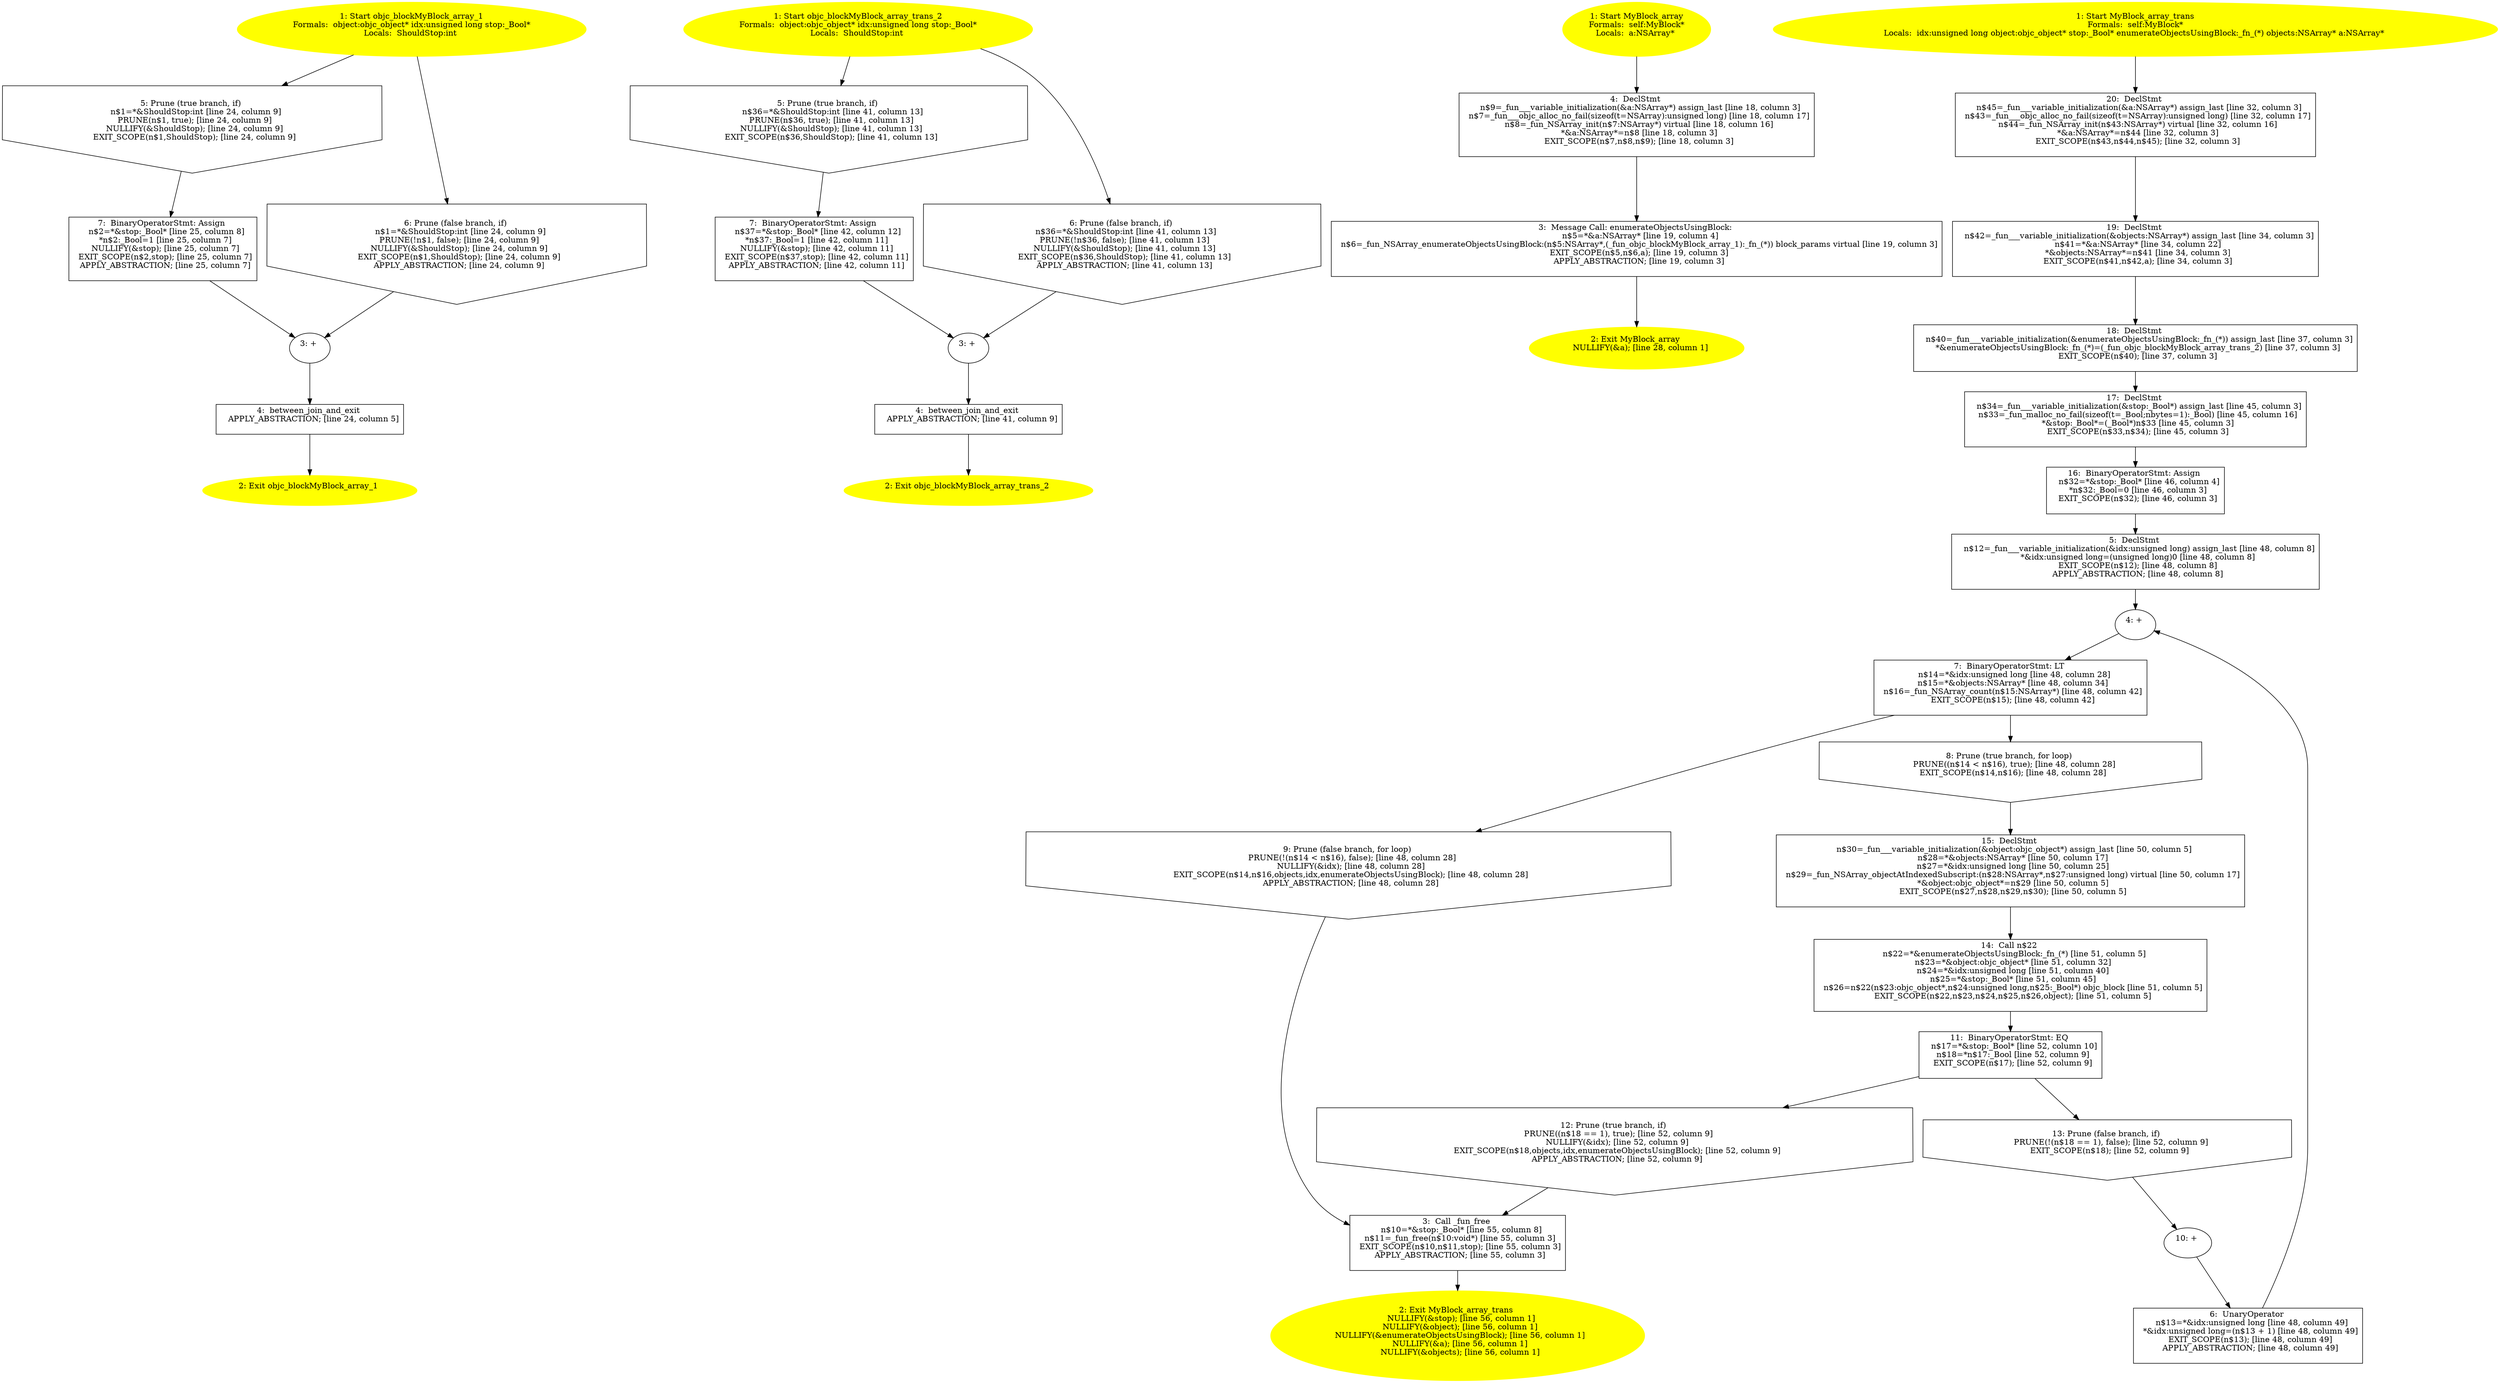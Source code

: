 /* @generated */
digraph cfg {
"objc_blockMyBlock_array_1(struct objc_object).7651ebbbe5ad11f35ec8fca80283945b_1" [label="1: Start objc_blockMyBlock_array_1\nFormals:  object:objc_object* idx:unsigned long stop:_Bool*\nLocals:  ShouldStop:int \n  " color=yellow style=filled]
	

	 "objc_blockMyBlock_array_1(struct objc_object).7651ebbbe5ad11f35ec8fca80283945b_1" -> "objc_blockMyBlock_array_1(struct objc_object).7651ebbbe5ad11f35ec8fca80283945b_5" ;
	 "objc_blockMyBlock_array_1(struct objc_object).7651ebbbe5ad11f35ec8fca80283945b_1" -> "objc_blockMyBlock_array_1(struct objc_object).7651ebbbe5ad11f35ec8fca80283945b_6" ;
"objc_blockMyBlock_array_1(struct objc_object).7651ebbbe5ad11f35ec8fca80283945b_2" [label="2: Exit objc_blockMyBlock_array_1 \n  " color=yellow style=filled]
	

"objc_blockMyBlock_array_1(struct objc_object).7651ebbbe5ad11f35ec8fca80283945b_3" [label="3: + \n  " ]
	

	 "objc_blockMyBlock_array_1(struct objc_object).7651ebbbe5ad11f35ec8fca80283945b_3" -> "objc_blockMyBlock_array_1(struct objc_object).7651ebbbe5ad11f35ec8fca80283945b_4" ;
"objc_blockMyBlock_array_1(struct objc_object).7651ebbbe5ad11f35ec8fca80283945b_4" [label="4:  between_join_and_exit \n   APPLY_ABSTRACTION; [line 24, column 5]\n " shape="box"]
	

	 "objc_blockMyBlock_array_1(struct objc_object).7651ebbbe5ad11f35ec8fca80283945b_4" -> "objc_blockMyBlock_array_1(struct objc_object).7651ebbbe5ad11f35ec8fca80283945b_2" ;
"objc_blockMyBlock_array_1(struct objc_object).7651ebbbe5ad11f35ec8fca80283945b_5" [label="5: Prune (true branch, if) \n   n$1=*&ShouldStop:int [line 24, column 9]\n  PRUNE(n$1, true); [line 24, column 9]\n  NULLIFY(&ShouldStop); [line 24, column 9]\n  EXIT_SCOPE(n$1,ShouldStop); [line 24, column 9]\n " shape="invhouse"]
	

	 "objc_blockMyBlock_array_1(struct objc_object).7651ebbbe5ad11f35ec8fca80283945b_5" -> "objc_blockMyBlock_array_1(struct objc_object).7651ebbbe5ad11f35ec8fca80283945b_7" ;
"objc_blockMyBlock_array_1(struct objc_object).7651ebbbe5ad11f35ec8fca80283945b_6" [label="6: Prune (false branch, if) \n   n$1=*&ShouldStop:int [line 24, column 9]\n  PRUNE(!n$1, false); [line 24, column 9]\n  NULLIFY(&ShouldStop); [line 24, column 9]\n  EXIT_SCOPE(n$1,ShouldStop); [line 24, column 9]\n  APPLY_ABSTRACTION; [line 24, column 9]\n " shape="invhouse"]
	

	 "objc_blockMyBlock_array_1(struct objc_object).7651ebbbe5ad11f35ec8fca80283945b_6" -> "objc_blockMyBlock_array_1(struct objc_object).7651ebbbe5ad11f35ec8fca80283945b_3" ;
"objc_blockMyBlock_array_1(struct objc_object).7651ebbbe5ad11f35ec8fca80283945b_7" [label="7:  BinaryOperatorStmt: Assign \n   n$2=*&stop:_Bool* [line 25, column 8]\n  *n$2:_Bool=1 [line 25, column 7]\n  NULLIFY(&stop); [line 25, column 7]\n  EXIT_SCOPE(n$2,stop); [line 25, column 7]\n  APPLY_ABSTRACTION; [line 25, column 7]\n " shape="box"]
	

	 "objc_blockMyBlock_array_1(struct objc_object).7651ebbbe5ad11f35ec8fca80283945b_7" -> "objc_blockMyBlock_array_1(struct objc_object).7651ebbbe5ad11f35ec8fca80283945b_3" ;
"objc_blockMyBlock_array_trans_2(struct objc_object).933574d9d3bae3fa7584d130e160b2ad_1" [label="1: Start objc_blockMyBlock_array_trans_2\nFormals:  object:objc_object* idx:unsigned long stop:_Bool*\nLocals:  ShouldStop:int \n  " color=yellow style=filled]
	

	 "objc_blockMyBlock_array_trans_2(struct objc_object).933574d9d3bae3fa7584d130e160b2ad_1" -> "objc_blockMyBlock_array_trans_2(struct objc_object).933574d9d3bae3fa7584d130e160b2ad_5" ;
	 "objc_blockMyBlock_array_trans_2(struct objc_object).933574d9d3bae3fa7584d130e160b2ad_1" -> "objc_blockMyBlock_array_trans_2(struct objc_object).933574d9d3bae3fa7584d130e160b2ad_6" ;
"objc_blockMyBlock_array_trans_2(struct objc_object).933574d9d3bae3fa7584d130e160b2ad_2" [label="2: Exit objc_blockMyBlock_array_trans_2 \n  " color=yellow style=filled]
	

"objc_blockMyBlock_array_trans_2(struct objc_object).933574d9d3bae3fa7584d130e160b2ad_3" [label="3: + \n  " ]
	

	 "objc_blockMyBlock_array_trans_2(struct objc_object).933574d9d3bae3fa7584d130e160b2ad_3" -> "objc_blockMyBlock_array_trans_2(struct objc_object).933574d9d3bae3fa7584d130e160b2ad_4" ;
"objc_blockMyBlock_array_trans_2(struct objc_object).933574d9d3bae3fa7584d130e160b2ad_4" [label="4:  between_join_and_exit \n   APPLY_ABSTRACTION; [line 41, column 9]\n " shape="box"]
	

	 "objc_blockMyBlock_array_trans_2(struct objc_object).933574d9d3bae3fa7584d130e160b2ad_4" -> "objc_blockMyBlock_array_trans_2(struct objc_object).933574d9d3bae3fa7584d130e160b2ad_2" ;
"objc_blockMyBlock_array_trans_2(struct objc_object).933574d9d3bae3fa7584d130e160b2ad_5" [label="5: Prune (true branch, if) \n   n$36=*&ShouldStop:int [line 41, column 13]\n  PRUNE(n$36, true); [line 41, column 13]\n  NULLIFY(&ShouldStop); [line 41, column 13]\n  EXIT_SCOPE(n$36,ShouldStop); [line 41, column 13]\n " shape="invhouse"]
	

	 "objc_blockMyBlock_array_trans_2(struct objc_object).933574d9d3bae3fa7584d130e160b2ad_5" -> "objc_blockMyBlock_array_trans_2(struct objc_object).933574d9d3bae3fa7584d130e160b2ad_7" ;
"objc_blockMyBlock_array_trans_2(struct objc_object).933574d9d3bae3fa7584d130e160b2ad_6" [label="6: Prune (false branch, if) \n   n$36=*&ShouldStop:int [line 41, column 13]\n  PRUNE(!n$36, false); [line 41, column 13]\n  NULLIFY(&ShouldStop); [line 41, column 13]\n  EXIT_SCOPE(n$36,ShouldStop); [line 41, column 13]\n  APPLY_ABSTRACTION; [line 41, column 13]\n " shape="invhouse"]
	

	 "objc_blockMyBlock_array_trans_2(struct objc_object).933574d9d3bae3fa7584d130e160b2ad_6" -> "objc_blockMyBlock_array_trans_2(struct objc_object).933574d9d3bae3fa7584d130e160b2ad_3" ;
"objc_blockMyBlock_array_trans_2(struct objc_object).933574d9d3bae3fa7584d130e160b2ad_7" [label="7:  BinaryOperatorStmt: Assign \n   n$37=*&stop:_Bool* [line 42, column 12]\n  *n$37:_Bool=1 [line 42, column 11]\n  NULLIFY(&stop); [line 42, column 11]\n  EXIT_SCOPE(n$37,stop); [line 42, column 11]\n  APPLY_ABSTRACTION; [line 42, column 11]\n " shape="box"]
	

	 "objc_blockMyBlock_array_trans_2(struct objc_object).933574d9d3bae3fa7584d130e160b2ad_7" -> "objc_blockMyBlock_array_trans_2(struct objc_object).933574d9d3bae3fa7584d130e160b2ad_3" ;
"array#MyBlock#instance.8be6e5b5e968d186440e1931c9eb40de_1" [label="1: Start MyBlock_array\nFormals:  self:MyBlock*\nLocals:  a:NSArray* \n  " color=yellow style=filled]
	

	 "array#MyBlock#instance.8be6e5b5e968d186440e1931c9eb40de_1" -> "array#MyBlock#instance.8be6e5b5e968d186440e1931c9eb40de_4" ;
"array#MyBlock#instance.8be6e5b5e968d186440e1931c9eb40de_2" [label="2: Exit MyBlock_array \n   NULLIFY(&a); [line 28, column 1]\n " color=yellow style=filled]
	

"array#MyBlock#instance.8be6e5b5e968d186440e1931c9eb40de_3" [label="3:  Message Call: enumerateObjectsUsingBlock: \n   n$5=*&a:NSArray* [line 19, column 4]\n  n$6=_fun_NSArray_enumerateObjectsUsingBlock:(n$5:NSArray*,(_fun_objc_blockMyBlock_array_1):_fn_(*)) block_params virtual [line 19, column 3]\n  EXIT_SCOPE(n$5,n$6,a); [line 19, column 3]\n  APPLY_ABSTRACTION; [line 19, column 3]\n " shape="box"]
	

	 "array#MyBlock#instance.8be6e5b5e968d186440e1931c9eb40de_3" -> "array#MyBlock#instance.8be6e5b5e968d186440e1931c9eb40de_2" ;
"array#MyBlock#instance.8be6e5b5e968d186440e1931c9eb40de_4" [label="4:  DeclStmt \n   n$9=_fun___variable_initialization(&a:NSArray*) assign_last [line 18, column 3]\n  n$7=_fun___objc_alloc_no_fail(sizeof(t=NSArray):unsigned long) [line 18, column 17]\n  n$8=_fun_NSArray_init(n$7:NSArray*) virtual [line 18, column 16]\n  *&a:NSArray*=n$8 [line 18, column 3]\n  EXIT_SCOPE(n$7,n$8,n$9); [line 18, column 3]\n " shape="box"]
	

	 "array#MyBlock#instance.8be6e5b5e968d186440e1931c9eb40de_4" -> "array#MyBlock#instance.8be6e5b5e968d186440e1931c9eb40de_3" ;
"array_trans#MyBlock#instance.13289a590560d0628a3ae5174e716a32_1" [label="1: Start MyBlock_array_trans\nFormals:  self:MyBlock*\nLocals:  idx:unsigned long object:objc_object* stop:_Bool* enumerateObjectsUsingBlock:_fn_(*) objects:NSArray* a:NSArray* \n  " color=yellow style=filled]
	

	 "array_trans#MyBlock#instance.13289a590560d0628a3ae5174e716a32_1" -> "array_trans#MyBlock#instance.13289a590560d0628a3ae5174e716a32_20" ;
"array_trans#MyBlock#instance.13289a590560d0628a3ae5174e716a32_2" [label="2: Exit MyBlock_array_trans \n   NULLIFY(&stop); [line 56, column 1]\n  NULLIFY(&object); [line 56, column 1]\n  NULLIFY(&enumerateObjectsUsingBlock); [line 56, column 1]\n  NULLIFY(&a); [line 56, column 1]\n  NULLIFY(&objects); [line 56, column 1]\n " color=yellow style=filled]
	

"array_trans#MyBlock#instance.13289a590560d0628a3ae5174e716a32_3" [label="3:  Call _fun_free \n   n$10=*&stop:_Bool* [line 55, column 8]\n  n$11=_fun_free(n$10:void*) [line 55, column 3]\n  EXIT_SCOPE(n$10,n$11,stop); [line 55, column 3]\n  APPLY_ABSTRACTION; [line 55, column 3]\n " shape="box"]
	

	 "array_trans#MyBlock#instance.13289a590560d0628a3ae5174e716a32_3" -> "array_trans#MyBlock#instance.13289a590560d0628a3ae5174e716a32_2" ;
"array_trans#MyBlock#instance.13289a590560d0628a3ae5174e716a32_4" [label="4: + \n  " ]
	

	 "array_trans#MyBlock#instance.13289a590560d0628a3ae5174e716a32_4" -> "array_trans#MyBlock#instance.13289a590560d0628a3ae5174e716a32_7" ;
"array_trans#MyBlock#instance.13289a590560d0628a3ae5174e716a32_5" [label="5:  DeclStmt \n   n$12=_fun___variable_initialization(&idx:unsigned long) assign_last [line 48, column 8]\n  *&idx:unsigned long=(unsigned long)0 [line 48, column 8]\n  EXIT_SCOPE(n$12); [line 48, column 8]\n  APPLY_ABSTRACTION; [line 48, column 8]\n " shape="box"]
	

	 "array_trans#MyBlock#instance.13289a590560d0628a3ae5174e716a32_5" -> "array_trans#MyBlock#instance.13289a590560d0628a3ae5174e716a32_4" ;
"array_trans#MyBlock#instance.13289a590560d0628a3ae5174e716a32_6" [label="6:  UnaryOperator \n   n$13=*&idx:unsigned long [line 48, column 49]\n  *&idx:unsigned long=(n$13 + 1) [line 48, column 49]\n  EXIT_SCOPE(n$13); [line 48, column 49]\n  APPLY_ABSTRACTION; [line 48, column 49]\n " shape="box"]
	

	 "array_trans#MyBlock#instance.13289a590560d0628a3ae5174e716a32_6" -> "array_trans#MyBlock#instance.13289a590560d0628a3ae5174e716a32_4" ;
"array_trans#MyBlock#instance.13289a590560d0628a3ae5174e716a32_7" [label="7:  BinaryOperatorStmt: LT \n   n$14=*&idx:unsigned long [line 48, column 28]\n  n$15=*&objects:NSArray* [line 48, column 34]\n  n$16=_fun_NSArray_count(n$15:NSArray*) [line 48, column 42]\n  EXIT_SCOPE(n$15); [line 48, column 42]\n " shape="box"]
	

	 "array_trans#MyBlock#instance.13289a590560d0628a3ae5174e716a32_7" -> "array_trans#MyBlock#instance.13289a590560d0628a3ae5174e716a32_8" ;
	 "array_trans#MyBlock#instance.13289a590560d0628a3ae5174e716a32_7" -> "array_trans#MyBlock#instance.13289a590560d0628a3ae5174e716a32_9" ;
"array_trans#MyBlock#instance.13289a590560d0628a3ae5174e716a32_8" [label="8: Prune (true branch, for loop) \n   PRUNE((n$14 < n$16), true); [line 48, column 28]\n  EXIT_SCOPE(n$14,n$16); [line 48, column 28]\n " shape="invhouse"]
	

	 "array_trans#MyBlock#instance.13289a590560d0628a3ae5174e716a32_8" -> "array_trans#MyBlock#instance.13289a590560d0628a3ae5174e716a32_15" ;
"array_trans#MyBlock#instance.13289a590560d0628a3ae5174e716a32_9" [label="9: Prune (false branch, for loop) \n   PRUNE(!(n$14 < n$16), false); [line 48, column 28]\n  NULLIFY(&idx); [line 48, column 28]\n  EXIT_SCOPE(n$14,n$16,objects,idx,enumerateObjectsUsingBlock); [line 48, column 28]\n  APPLY_ABSTRACTION; [line 48, column 28]\n " shape="invhouse"]
	

	 "array_trans#MyBlock#instance.13289a590560d0628a3ae5174e716a32_9" -> "array_trans#MyBlock#instance.13289a590560d0628a3ae5174e716a32_3" ;
"array_trans#MyBlock#instance.13289a590560d0628a3ae5174e716a32_10" [label="10: + \n  " ]
	

	 "array_trans#MyBlock#instance.13289a590560d0628a3ae5174e716a32_10" -> "array_trans#MyBlock#instance.13289a590560d0628a3ae5174e716a32_6" ;
"array_trans#MyBlock#instance.13289a590560d0628a3ae5174e716a32_11" [label="11:  BinaryOperatorStmt: EQ \n   n$17=*&stop:_Bool* [line 52, column 10]\n  n$18=*n$17:_Bool [line 52, column 9]\n  EXIT_SCOPE(n$17); [line 52, column 9]\n " shape="box"]
	

	 "array_trans#MyBlock#instance.13289a590560d0628a3ae5174e716a32_11" -> "array_trans#MyBlock#instance.13289a590560d0628a3ae5174e716a32_12" ;
	 "array_trans#MyBlock#instance.13289a590560d0628a3ae5174e716a32_11" -> "array_trans#MyBlock#instance.13289a590560d0628a3ae5174e716a32_13" ;
"array_trans#MyBlock#instance.13289a590560d0628a3ae5174e716a32_12" [label="12: Prune (true branch, if) \n   PRUNE((n$18 == 1), true); [line 52, column 9]\n  NULLIFY(&idx); [line 52, column 9]\n  EXIT_SCOPE(n$18,objects,idx,enumerateObjectsUsingBlock); [line 52, column 9]\n  APPLY_ABSTRACTION; [line 52, column 9]\n " shape="invhouse"]
	

	 "array_trans#MyBlock#instance.13289a590560d0628a3ae5174e716a32_12" -> "array_trans#MyBlock#instance.13289a590560d0628a3ae5174e716a32_3" ;
"array_trans#MyBlock#instance.13289a590560d0628a3ae5174e716a32_13" [label="13: Prune (false branch, if) \n   PRUNE(!(n$18 == 1), false); [line 52, column 9]\n  EXIT_SCOPE(n$18); [line 52, column 9]\n " shape="invhouse"]
	

	 "array_trans#MyBlock#instance.13289a590560d0628a3ae5174e716a32_13" -> "array_trans#MyBlock#instance.13289a590560d0628a3ae5174e716a32_10" ;
"array_trans#MyBlock#instance.13289a590560d0628a3ae5174e716a32_14" [label="14:  Call n$22 \n   n$22=*&enumerateObjectsUsingBlock:_fn_(*) [line 51, column 5]\n  n$23=*&object:objc_object* [line 51, column 32]\n  n$24=*&idx:unsigned long [line 51, column 40]\n  n$25=*&stop:_Bool* [line 51, column 45]\n  n$26=n$22(n$23:objc_object*,n$24:unsigned long,n$25:_Bool*) objc_block [line 51, column 5]\n  EXIT_SCOPE(n$22,n$23,n$24,n$25,n$26,object); [line 51, column 5]\n " shape="box"]
	

	 "array_trans#MyBlock#instance.13289a590560d0628a3ae5174e716a32_14" -> "array_trans#MyBlock#instance.13289a590560d0628a3ae5174e716a32_11" ;
"array_trans#MyBlock#instance.13289a590560d0628a3ae5174e716a32_15" [label="15:  DeclStmt \n   n$30=_fun___variable_initialization(&object:objc_object*) assign_last [line 50, column 5]\n  n$28=*&objects:NSArray* [line 50, column 17]\n  n$27=*&idx:unsigned long [line 50, column 25]\n  n$29=_fun_NSArray_objectAtIndexedSubscript:(n$28:NSArray*,n$27:unsigned long) virtual [line 50, column 17]\n  *&object:objc_object*=n$29 [line 50, column 5]\n  EXIT_SCOPE(n$27,n$28,n$29,n$30); [line 50, column 5]\n " shape="box"]
	

	 "array_trans#MyBlock#instance.13289a590560d0628a3ae5174e716a32_15" -> "array_trans#MyBlock#instance.13289a590560d0628a3ae5174e716a32_14" ;
"array_trans#MyBlock#instance.13289a590560d0628a3ae5174e716a32_16" [label="16:  BinaryOperatorStmt: Assign \n   n$32=*&stop:_Bool* [line 46, column 4]\n  *n$32:_Bool=0 [line 46, column 3]\n  EXIT_SCOPE(n$32); [line 46, column 3]\n " shape="box"]
	

	 "array_trans#MyBlock#instance.13289a590560d0628a3ae5174e716a32_16" -> "array_trans#MyBlock#instance.13289a590560d0628a3ae5174e716a32_5" ;
"array_trans#MyBlock#instance.13289a590560d0628a3ae5174e716a32_17" [label="17:  DeclStmt \n   n$34=_fun___variable_initialization(&stop:_Bool*) assign_last [line 45, column 3]\n  n$33=_fun_malloc_no_fail(sizeof(t=_Bool;nbytes=1):_Bool) [line 45, column 16]\n  *&stop:_Bool*=(_Bool*)n$33 [line 45, column 3]\n  EXIT_SCOPE(n$33,n$34); [line 45, column 3]\n " shape="box"]
	

	 "array_trans#MyBlock#instance.13289a590560d0628a3ae5174e716a32_17" -> "array_trans#MyBlock#instance.13289a590560d0628a3ae5174e716a32_16" ;
"array_trans#MyBlock#instance.13289a590560d0628a3ae5174e716a32_18" [label="18:  DeclStmt \n   n$40=_fun___variable_initialization(&enumerateObjectsUsingBlock:_fn_(*)) assign_last [line 37, column 3]\n  *&enumerateObjectsUsingBlock:_fn_(*)=(_fun_objc_blockMyBlock_array_trans_2) [line 37, column 3]\n  EXIT_SCOPE(n$40); [line 37, column 3]\n " shape="box"]
	

	 "array_trans#MyBlock#instance.13289a590560d0628a3ae5174e716a32_18" -> "array_trans#MyBlock#instance.13289a590560d0628a3ae5174e716a32_17" ;
"array_trans#MyBlock#instance.13289a590560d0628a3ae5174e716a32_19" [label="19:  DeclStmt \n   n$42=_fun___variable_initialization(&objects:NSArray*) assign_last [line 34, column 3]\n  n$41=*&a:NSArray* [line 34, column 22]\n  *&objects:NSArray*=n$41 [line 34, column 3]\n  EXIT_SCOPE(n$41,n$42,a); [line 34, column 3]\n " shape="box"]
	

	 "array_trans#MyBlock#instance.13289a590560d0628a3ae5174e716a32_19" -> "array_trans#MyBlock#instance.13289a590560d0628a3ae5174e716a32_18" ;
"array_trans#MyBlock#instance.13289a590560d0628a3ae5174e716a32_20" [label="20:  DeclStmt \n   n$45=_fun___variable_initialization(&a:NSArray*) assign_last [line 32, column 3]\n  n$43=_fun___objc_alloc_no_fail(sizeof(t=NSArray):unsigned long) [line 32, column 17]\n  n$44=_fun_NSArray_init(n$43:NSArray*) virtual [line 32, column 16]\n  *&a:NSArray*=n$44 [line 32, column 3]\n  EXIT_SCOPE(n$43,n$44,n$45); [line 32, column 3]\n " shape="box"]
	

	 "array_trans#MyBlock#instance.13289a590560d0628a3ae5174e716a32_20" -> "array_trans#MyBlock#instance.13289a590560d0628a3ae5174e716a32_19" ;
}
